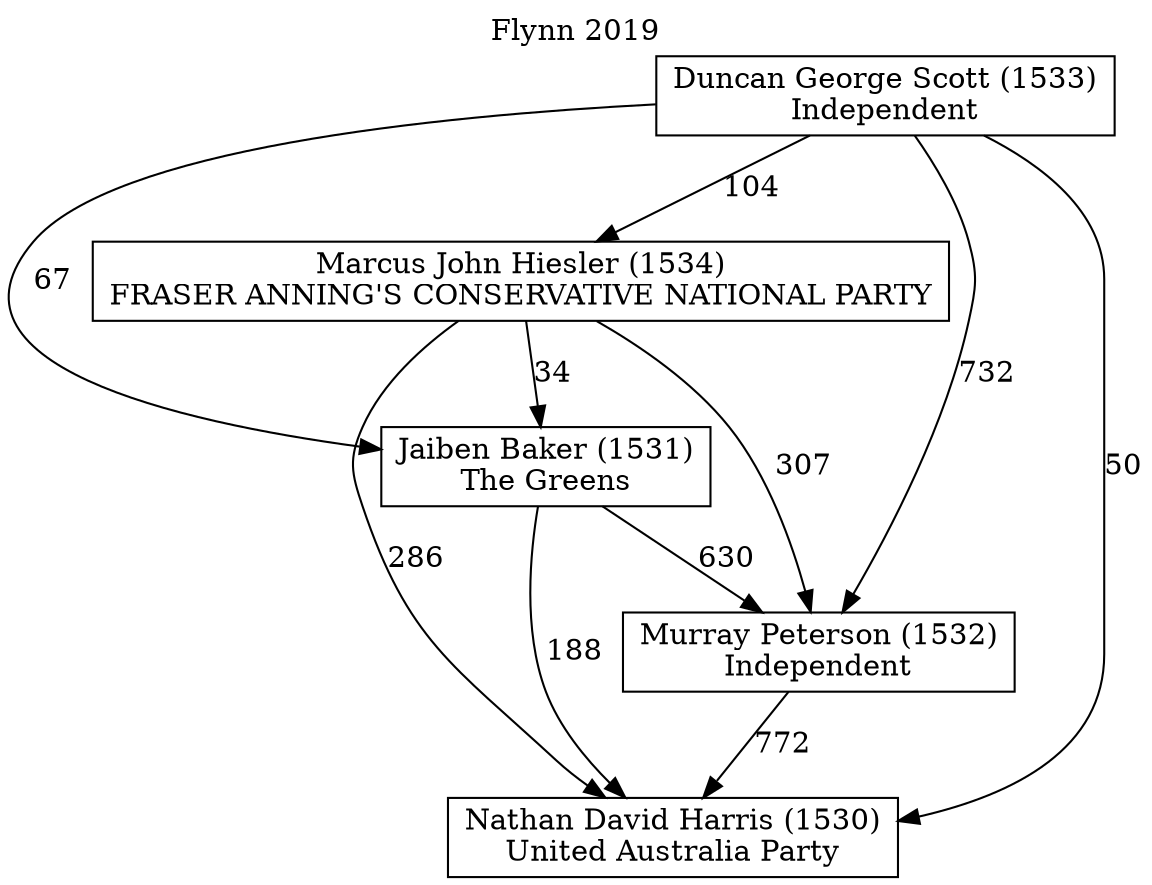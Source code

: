 // House preference flow
digraph "Nathan David Harris (1530)_Flynn_2019" {
	graph [label="Flynn 2019" labelloc=t mclimit=10]
	node [shape=box]
	"Nathan David Harris (1530)" [label="Nathan David Harris (1530)
United Australia Party"]
	"Murray Peterson (1532)" [label="Murray Peterson (1532)
Independent"]
	"Jaiben Baker (1531)" [label="Jaiben Baker (1531)
The Greens"]
	"Marcus John Hiesler (1534)" [label="Marcus John Hiesler (1534)
FRASER ANNING'S CONSERVATIVE NATIONAL PARTY"]
	"Duncan George Scott (1533)" [label="Duncan George Scott (1533)
Independent"]
	"Murray Peterson (1532)" -> "Nathan David Harris (1530)" [label=772]
	"Jaiben Baker (1531)" -> "Murray Peterson (1532)" [label=630]
	"Marcus John Hiesler (1534)" -> "Jaiben Baker (1531)" [label=34]
	"Duncan George Scott (1533)" -> "Marcus John Hiesler (1534)" [label=104]
	"Jaiben Baker (1531)" -> "Nathan David Harris (1530)" [label=188]
	"Marcus John Hiesler (1534)" -> "Nathan David Harris (1530)" [label=286]
	"Duncan George Scott (1533)" -> "Nathan David Harris (1530)" [label=50]
	"Duncan George Scott (1533)" -> "Jaiben Baker (1531)" [label=67]
	"Marcus John Hiesler (1534)" -> "Murray Peterson (1532)" [label=307]
	"Duncan George Scott (1533)" -> "Murray Peterson (1532)" [label=732]
}
